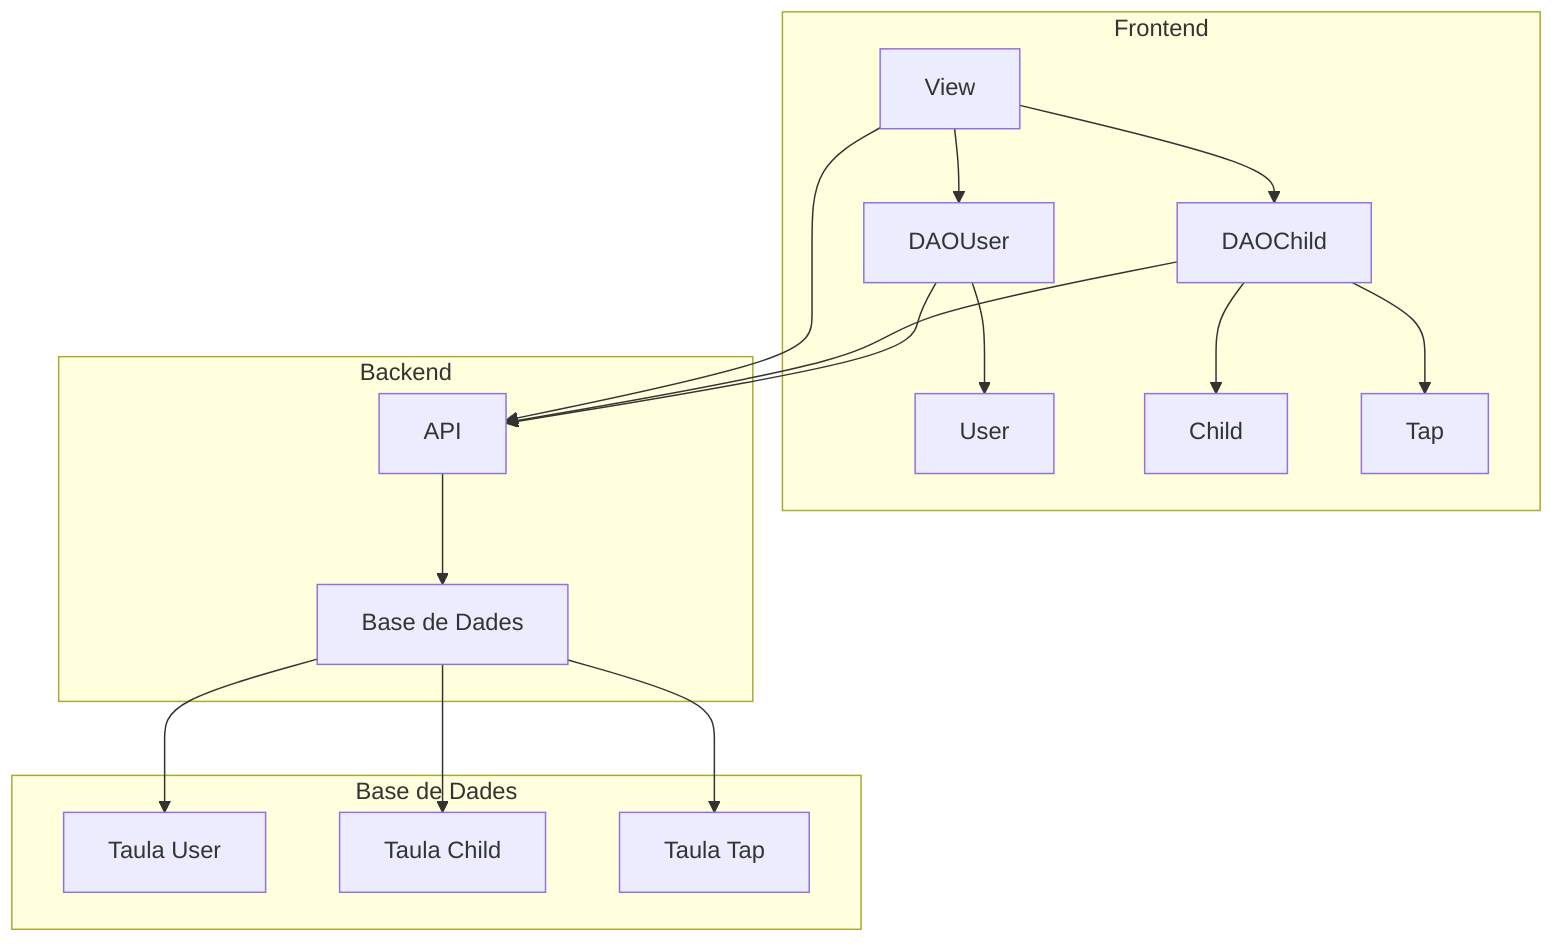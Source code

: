 graph TD
    subgraph Frontend
        A[View] --> B[DAOUser]
        A --> C[DAOChild]
        B --> D[User]
        C --> E[Child]
        C --> F[Tap]
    end

    subgraph Backend
        B --> G[API]
        C --> G
        G --> H[Base de Dades]
    end

    subgraph Base de Dades
        H --> I[Taula User]
        H --> J[Taula Child]
        H --> K[Taula Tap]
    end

    A --> G